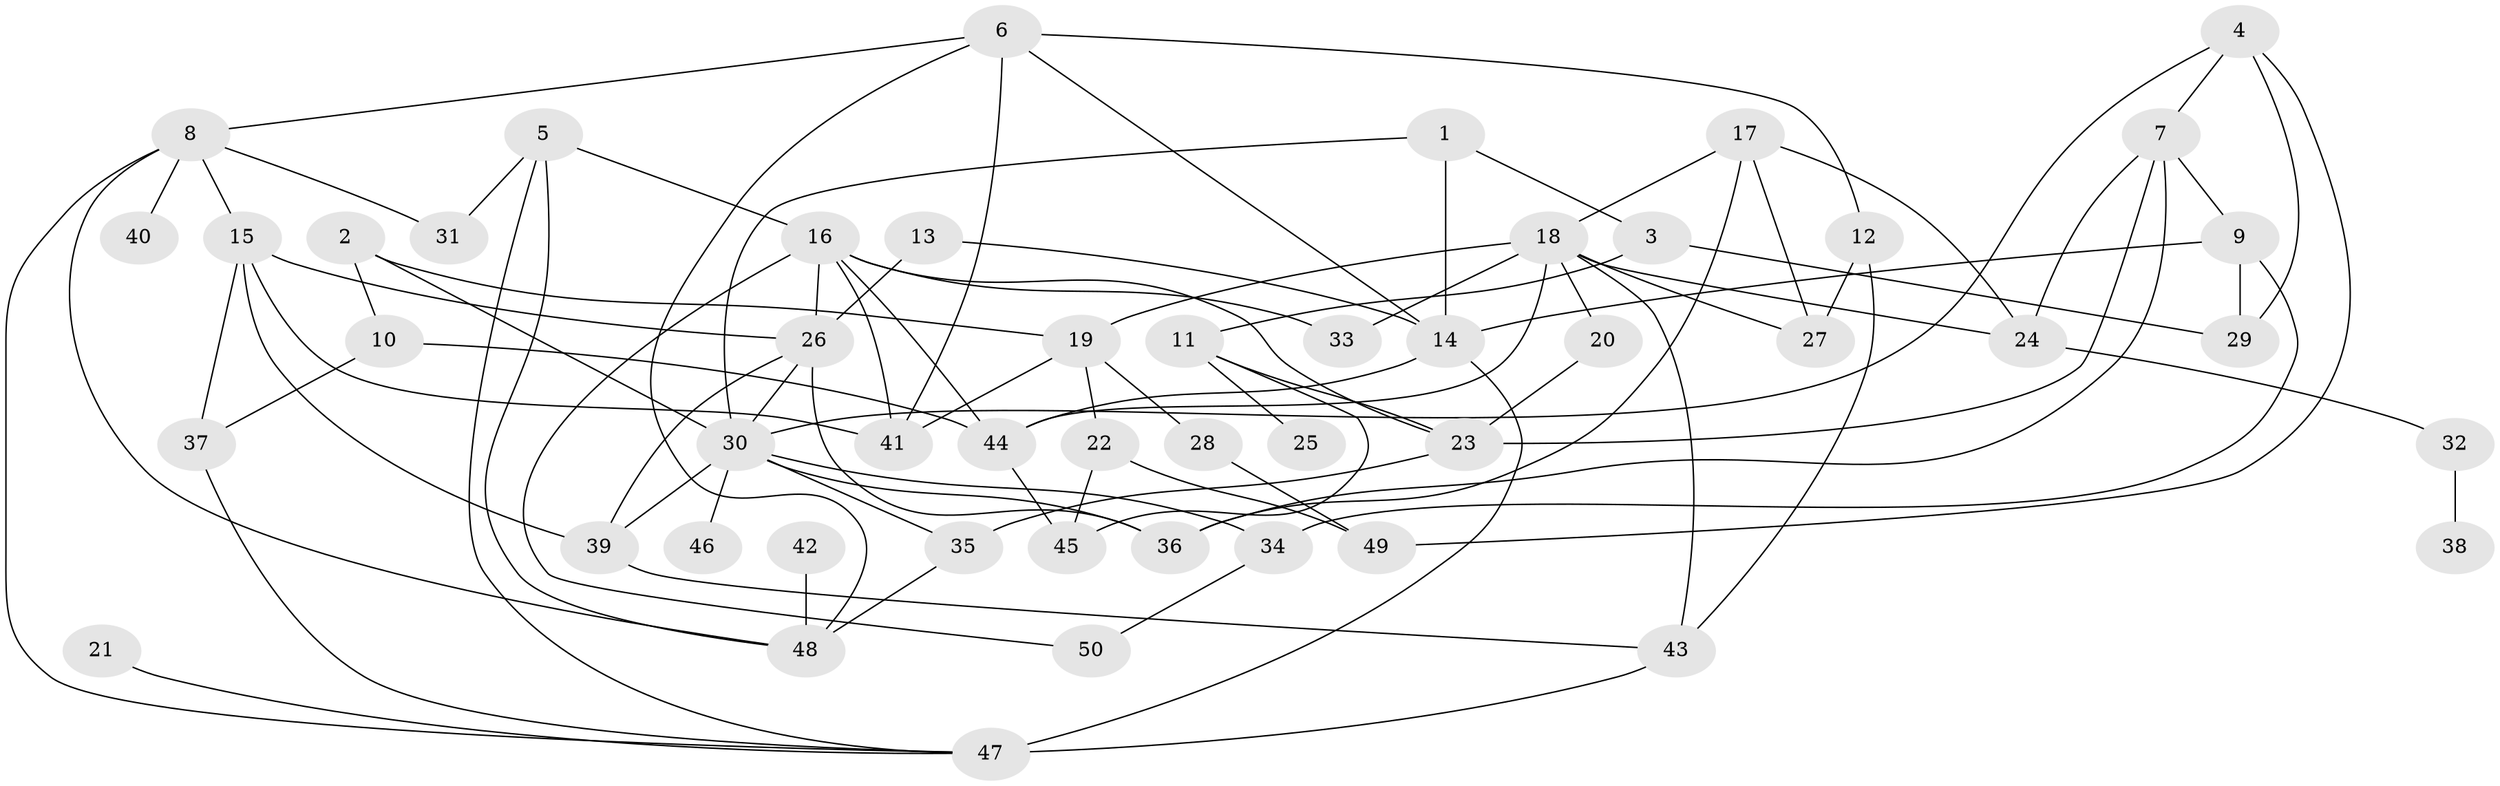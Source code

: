 // original degree distribution, {8: 0.01, 6: 0.05, 3: 0.27, 2: 0.23, 4: 0.16, 5: 0.04, 10: 0.01, 1: 0.21, 7: 0.02}
// Generated by graph-tools (version 1.1) at 2025/01/03/09/25 03:01:08]
// undirected, 50 vertices, 91 edges
graph export_dot {
graph [start="1"]
  node [color=gray90,style=filled];
  1;
  2;
  3;
  4;
  5;
  6;
  7;
  8;
  9;
  10;
  11;
  12;
  13;
  14;
  15;
  16;
  17;
  18;
  19;
  20;
  21;
  22;
  23;
  24;
  25;
  26;
  27;
  28;
  29;
  30;
  31;
  32;
  33;
  34;
  35;
  36;
  37;
  38;
  39;
  40;
  41;
  42;
  43;
  44;
  45;
  46;
  47;
  48;
  49;
  50;
  1 -- 3 [weight=1.0];
  1 -- 14 [weight=1.0];
  1 -- 30 [weight=1.0];
  2 -- 10 [weight=1.0];
  2 -- 19 [weight=1.0];
  2 -- 30 [weight=1.0];
  3 -- 11 [weight=1.0];
  3 -- 29 [weight=1.0];
  4 -- 7 [weight=1.0];
  4 -- 29 [weight=1.0];
  4 -- 30 [weight=1.0];
  4 -- 49 [weight=1.0];
  5 -- 16 [weight=1.0];
  5 -- 31 [weight=1.0];
  5 -- 47 [weight=1.0];
  5 -- 48 [weight=1.0];
  6 -- 8 [weight=1.0];
  6 -- 12 [weight=1.0];
  6 -- 14 [weight=1.0];
  6 -- 41 [weight=1.0];
  6 -- 48 [weight=1.0];
  7 -- 9 [weight=1.0];
  7 -- 23 [weight=1.0];
  7 -- 24 [weight=1.0];
  7 -- 36 [weight=1.0];
  8 -- 15 [weight=1.0];
  8 -- 31 [weight=1.0];
  8 -- 40 [weight=1.0];
  8 -- 47 [weight=1.0];
  8 -- 48 [weight=1.0];
  9 -- 14 [weight=1.0];
  9 -- 29 [weight=1.0];
  9 -- 34 [weight=1.0];
  10 -- 37 [weight=1.0];
  10 -- 44 [weight=1.0];
  11 -- 23 [weight=2.0];
  11 -- 25 [weight=1.0];
  11 -- 45 [weight=1.0];
  12 -- 27 [weight=1.0];
  12 -- 43 [weight=1.0];
  13 -- 14 [weight=1.0];
  13 -- 26 [weight=1.0];
  14 -- 44 [weight=1.0];
  14 -- 47 [weight=2.0];
  15 -- 26 [weight=1.0];
  15 -- 37 [weight=1.0];
  15 -- 39 [weight=2.0];
  15 -- 41 [weight=2.0];
  16 -- 23 [weight=1.0];
  16 -- 26 [weight=1.0];
  16 -- 33 [weight=1.0];
  16 -- 41 [weight=1.0];
  16 -- 44 [weight=1.0];
  16 -- 50 [weight=1.0];
  17 -- 18 [weight=1.0];
  17 -- 24 [weight=1.0];
  17 -- 27 [weight=1.0];
  17 -- 36 [weight=1.0];
  18 -- 19 [weight=1.0];
  18 -- 20 [weight=1.0];
  18 -- 24 [weight=1.0];
  18 -- 27 [weight=1.0];
  18 -- 33 [weight=1.0];
  18 -- 43 [weight=1.0];
  18 -- 44 [weight=1.0];
  19 -- 22 [weight=1.0];
  19 -- 28 [weight=1.0];
  19 -- 41 [weight=2.0];
  20 -- 23 [weight=1.0];
  21 -- 47 [weight=1.0];
  22 -- 45 [weight=1.0];
  22 -- 49 [weight=1.0];
  23 -- 35 [weight=1.0];
  24 -- 32 [weight=1.0];
  26 -- 30 [weight=1.0];
  26 -- 36 [weight=1.0];
  26 -- 39 [weight=1.0];
  28 -- 49 [weight=1.0];
  30 -- 34 [weight=1.0];
  30 -- 35 [weight=1.0];
  30 -- 36 [weight=1.0];
  30 -- 39 [weight=1.0];
  30 -- 46 [weight=1.0];
  32 -- 38 [weight=1.0];
  34 -- 50 [weight=1.0];
  35 -- 48 [weight=1.0];
  37 -- 47 [weight=1.0];
  39 -- 43 [weight=1.0];
  42 -- 48 [weight=1.0];
  43 -- 47 [weight=2.0];
  44 -- 45 [weight=1.0];
}
